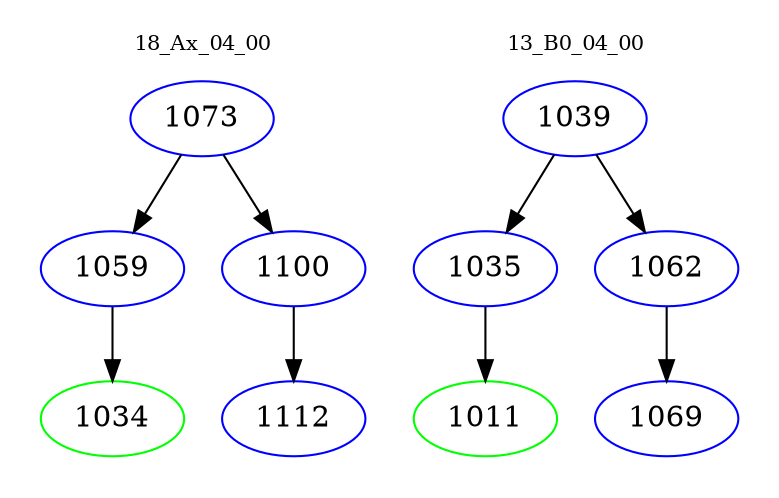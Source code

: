 digraph{
subgraph cluster_0 {
color = white
label = "18_Ax_04_00";
fontsize=10;
T0_1073 [label="1073", color="blue"]
T0_1073 -> T0_1059 [color="black"]
T0_1059 [label="1059", color="blue"]
T0_1059 -> T0_1034 [color="black"]
T0_1034 [label="1034", color="green"]
T0_1073 -> T0_1100 [color="black"]
T0_1100 [label="1100", color="blue"]
T0_1100 -> T0_1112 [color="black"]
T0_1112 [label="1112", color="blue"]
}
subgraph cluster_1 {
color = white
label = "13_B0_04_00";
fontsize=10;
T1_1039 [label="1039", color="blue"]
T1_1039 -> T1_1035 [color="black"]
T1_1035 [label="1035", color="blue"]
T1_1035 -> T1_1011 [color="black"]
T1_1011 [label="1011", color="green"]
T1_1039 -> T1_1062 [color="black"]
T1_1062 [label="1062", color="blue"]
T1_1062 -> T1_1069 [color="black"]
T1_1069 [label="1069", color="blue"]
}
}
